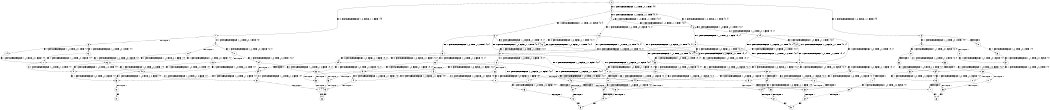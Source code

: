 digraph BCG {
size = "7, 10.5";
center = TRUE;
node [shape = circle];
0 [peripheries = 2];
0 -> 1 [label = "EX !0 !ATOMIC_EXCH_BRANCH (1, +0, FALSE, +1, 1, FALSE) !{0}"];
0 -> 2 [label = "EX !1 !ATOMIC_EXCH_BRANCH (1, +1, TRUE, +0, 1, TRUE) !{0}"];
0 -> 3 [label = "EX !0 !ATOMIC_EXCH_BRANCH (1, +0, FALSE, +1, 1, FALSE) !{0}"];
1 -> 4 [label = "EX !1 !ATOMIC_EXCH_BRANCH (1, +1, TRUE, +0, 1, TRUE) !{0}"];
1 -> 5 [label = "TERMINATE !0"];
2 -> 6 [label = "EX !1 !ATOMIC_EXCH_BRANCH (1, +1, TRUE, +0, 1, FALSE) !{0, 1}"];
2 -> 7 [label = "EX !0 !ATOMIC_EXCH_BRANCH (1, +0, FALSE, +1, 1, TRUE) !{0, 1}"];
2 -> 8 [label = "EX !0 !ATOMIC_EXCH_BRANCH (1, +0, FALSE, +1, 1, TRUE) !{0, 1}"];
3 -> 9 [label = "EX !1 !ATOMIC_EXCH_BRANCH (1, +1, TRUE, +0, 1, TRUE) !{0}"];
3 -> 10 [label = "TERMINATE !0"];
4 -> 11 [label = "EX !1 !ATOMIC_EXCH_BRANCH (1, +1, TRUE, +0, 1, FALSE) !{0, 1}"];
4 -> 12 [label = "TERMINATE !0"];
5 -> 13 [label = "EX !1 !ATOMIC_EXCH_BRANCH (1, +1, TRUE, +0, 1, TRUE) !{1}"];
5 -> 14 [label = "EX !1 !ATOMIC_EXCH_BRANCH (1, +1, TRUE, +0, 1, TRUE) !{1}"];
6 -> 15 [label = "EX !1 !ATOMIC_EXCH_BRANCH (1, +0, TRUE, +1, 2, TRUE) !{0, 1}"];
6 -> 16 [label = "EX !0 !ATOMIC_EXCH_BRANCH (1, +0, FALSE, +1, 1, TRUE) !{0, 1}"];
6 -> 17 [label = "EX !0 !ATOMIC_EXCH_BRANCH (1, +0, FALSE, +1, 1, TRUE) !{0, 1}"];
7 -> 7 [label = "EX !0 !ATOMIC_EXCH_BRANCH (1, +0, FALSE, +1, 1, TRUE) !{0, 1}"];
7 -> 18 [label = "EX !1 !ATOMIC_EXCH_BRANCH (1, +1, TRUE, +0, 1, FALSE) !{0, 1}"];
7 -> 8 [label = "EX !0 !ATOMIC_EXCH_BRANCH (1, +0, FALSE, +1, 1, TRUE) !{0, 1}"];
8 -> 19 [label = "EX !1 !ATOMIC_EXCH_BRANCH (1, +1, TRUE, +0, 1, FALSE) !{0, 1}"];
8 -> 8 [label = "EX !0 !ATOMIC_EXCH_BRANCH (1, +0, FALSE, +1, 1, TRUE) !{0, 1}"];
8 -> 20 [label = "EX !1 !ATOMIC_EXCH_BRANCH (1, +1, TRUE, +0, 1, FALSE) !{0, 1}"];
9 -> 21 [label = "EX !1 !ATOMIC_EXCH_BRANCH (1, +1, TRUE, +0, 1, FALSE) !{0, 1}"];
9 -> 22 [label = "TERMINATE !0"];
10 -> 23 [label = "EX !1 !ATOMIC_EXCH_BRANCH (1, +1, TRUE, +0, 1, TRUE) !{1}"];
11 -> 24 [label = "EX !1 !ATOMIC_EXCH_BRANCH (1, +0, TRUE, +1, 2, TRUE) !{0, 1}"];
11 -> 25 [label = "TERMINATE !0"];
12 -> 26 [label = "EX !1 !ATOMIC_EXCH_BRANCH (1, +1, TRUE, +0, 1, FALSE) !{1}"];
12 -> 27 [label = "EX !1 !ATOMIC_EXCH_BRANCH (1, +1, TRUE, +0, 1, FALSE) !{1}"];
13 -> 26 [label = "EX !1 !ATOMIC_EXCH_BRANCH (1, +1, TRUE, +0, 1, FALSE) !{1}"];
13 -> 27 [label = "EX !1 !ATOMIC_EXCH_BRANCH (1, +1, TRUE, +0, 1, FALSE) !{1}"];
14 -> 27 [label = "EX !1 !ATOMIC_EXCH_BRANCH (1, +1, TRUE, +0, 1, FALSE) !{1}"];
15 -> 28 [label = "EX !1 !ATOMIC_EXCH_BRANCH (1, +0, TRUE, +1, 2, FALSE) !{0, 1}"];
15 -> 29 [label = "EX !0 !ATOMIC_EXCH_BRANCH (1, +0, FALSE, +1, 1, FALSE) !{0, 1}"];
15 -> 30 [label = "EX !0 !ATOMIC_EXCH_BRANCH (1, +0, FALSE, +1, 1, FALSE) !{0, 1}"];
16 -> 16 [label = "EX !0 !ATOMIC_EXCH_BRANCH (1, +0, FALSE, +1, 1, TRUE) !{0, 1}"];
16 -> 31 [label = "EX !1 !ATOMIC_EXCH_BRANCH (1, +0, TRUE, +1, 2, TRUE) !{0, 1}"];
16 -> 17 [label = "EX !0 !ATOMIC_EXCH_BRANCH (1, +0, FALSE, +1, 1, TRUE) !{0, 1}"];
17 -> 32 [label = "EX !1 !ATOMIC_EXCH_BRANCH (1, +0, TRUE, +1, 2, TRUE) !{0, 1}"];
17 -> 17 [label = "EX !0 !ATOMIC_EXCH_BRANCH (1, +0, FALSE, +1, 1, TRUE) !{0, 1}"];
17 -> 33 [label = "EX !1 !ATOMIC_EXCH_BRANCH (1, +0, TRUE, +1, 2, TRUE) !{0, 1}"];
18 -> 16 [label = "EX !0 !ATOMIC_EXCH_BRANCH (1, +0, FALSE, +1, 1, TRUE) !{0, 1}"];
18 -> 31 [label = "EX !1 !ATOMIC_EXCH_BRANCH (1, +0, TRUE, +1, 2, TRUE) !{0, 1}"];
18 -> 17 [label = "EX !0 !ATOMIC_EXCH_BRANCH (1, +0, FALSE, +1, 1, TRUE) !{0, 1}"];
19 -> 34 [label = "EX !0 !ATOMIC_EXCH_BRANCH (1, +0, FALSE, +1, 1, TRUE) !{0, 1}"];
19 -> 32 [label = "EX !1 !ATOMIC_EXCH_BRANCH (1, +0, TRUE, +1, 2, TRUE) !{0, 1}"];
19 -> 17 [label = "EX !0 !ATOMIC_EXCH_BRANCH (1, +0, FALSE, +1, 1, TRUE) !{0, 1}"];
20 -> 32 [label = "EX !1 !ATOMIC_EXCH_BRANCH (1, +0, TRUE, +1, 2, TRUE) !{0, 1}"];
20 -> 17 [label = "EX !0 !ATOMIC_EXCH_BRANCH (1, +0, FALSE, +1, 1, TRUE) !{0, 1}"];
20 -> 33 [label = "EX !1 !ATOMIC_EXCH_BRANCH (1, +0, TRUE, +1, 2, TRUE) !{0, 1}"];
21 -> 35 [label = "EX !1 !ATOMIC_EXCH_BRANCH (1, +0, TRUE, +1, 2, TRUE) !{0, 1}"];
21 -> 36 [label = "TERMINATE !0"];
22 -> 37 [label = "EX !1 !ATOMIC_EXCH_BRANCH (1, +1, TRUE, +0, 1, FALSE) !{1}"];
23 -> 37 [label = "EX !1 !ATOMIC_EXCH_BRANCH (1, +1, TRUE, +0, 1, FALSE) !{1}"];
24 -> 38 [label = "EX !1 !ATOMIC_EXCH_BRANCH (1, +0, TRUE, +1, 2, FALSE) !{0, 1}"];
24 -> 39 [label = "TERMINATE !0"];
25 -> 40 [label = "EX !1 !ATOMIC_EXCH_BRANCH (1, +0, TRUE, +1, 2, TRUE) !{1}"];
25 -> 41 [label = "EX !1 !ATOMIC_EXCH_BRANCH (1, +0, TRUE, +1, 2, TRUE) !{1}"];
26 -> 40 [label = "EX !1 !ATOMIC_EXCH_BRANCH (1, +0, TRUE, +1, 2, TRUE) !{1}"];
26 -> 41 [label = "EX !1 !ATOMIC_EXCH_BRANCH (1, +0, TRUE, +1, 2, TRUE) !{1}"];
27 -> 41 [label = "EX !1 !ATOMIC_EXCH_BRANCH (1, +0, TRUE, +1, 2, TRUE) !{1}"];
28 -> 42 [label = "EX !0 !ATOMIC_EXCH_BRANCH (1, +0, FALSE, +1, 1, FALSE) !{0, 1}"];
28 -> 43 [label = "TERMINATE !1"];
28 -> 44 [label = "EX !0 !ATOMIC_EXCH_BRANCH (1, +0, FALSE, +1, 1, FALSE) !{0, 1}"];
29 -> 38 [label = "EX !1 !ATOMIC_EXCH_BRANCH (1, +0, TRUE, +1, 2, FALSE) !{0, 1}"];
29 -> 39 [label = "TERMINATE !0"];
30 -> 45 [label = "EX !1 !ATOMIC_EXCH_BRANCH (1, +0, TRUE, +1, 2, FALSE) !{0, 1}"];
30 -> 46 [label = "EX !1 !ATOMIC_EXCH_BRANCH (1, +0, TRUE, +1, 2, FALSE) !{0, 1}"];
30 -> 47 [label = "TERMINATE !0"];
31 -> 29 [label = "EX !0 !ATOMIC_EXCH_BRANCH (1, +0, FALSE, +1, 1, FALSE) !{0, 1}"];
31 -> 48 [label = "EX !1 !ATOMIC_EXCH_BRANCH (1, +0, TRUE, +1, 2, FALSE) !{0, 1}"];
31 -> 30 [label = "EX !0 !ATOMIC_EXCH_BRANCH (1, +0, FALSE, +1, 1, FALSE) !{0, 1}"];
32 -> 49 [label = "EX !0 !ATOMIC_EXCH_BRANCH (1, +0, FALSE, +1, 1, FALSE) !{0, 1}"];
32 -> 50 [label = "EX !1 !ATOMIC_EXCH_BRANCH (1, +0, TRUE, +1, 2, FALSE) !{0, 1}"];
32 -> 30 [label = "EX !0 !ATOMIC_EXCH_BRANCH (1, +0, FALSE, +1, 1, FALSE) !{0, 1}"];
33 -> 50 [label = "EX !1 !ATOMIC_EXCH_BRANCH (1, +0, TRUE, +1, 2, FALSE) !{0, 1}"];
33 -> 30 [label = "EX !0 !ATOMIC_EXCH_BRANCH (1, +0, FALSE, +1, 1, FALSE) !{0, 1}"];
33 -> 51 [label = "EX !1 !ATOMIC_EXCH_BRANCH (1, +0, TRUE, +1, 2, FALSE) !{0, 1}"];
34 -> 34 [label = "EX !0 !ATOMIC_EXCH_BRANCH (1, +0, FALSE, +1, 1, TRUE) !{0, 1}"];
34 -> 32 [label = "EX !1 !ATOMIC_EXCH_BRANCH (1, +0, TRUE, +1, 2, TRUE) !{0, 1}"];
34 -> 17 [label = "EX !0 !ATOMIC_EXCH_BRANCH (1, +0, FALSE, +1, 1, TRUE) !{0, 1}"];
35 -> 52 [label = "EX !1 !ATOMIC_EXCH_BRANCH (1, +0, TRUE, +1, 2, FALSE) !{0, 1}"];
35 -> 53 [label = "TERMINATE !0"];
36 -> 54 [label = "EX !1 !ATOMIC_EXCH_BRANCH (1, +0, TRUE, +1, 2, TRUE) !{1}"];
37 -> 54 [label = "EX !1 !ATOMIC_EXCH_BRANCH (1, +0, TRUE, +1, 2, TRUE) !{1}"];
38 -> 55 [label = "TERMINATE !0"];
38 -> 56 [label = "TERMINATE !1"];
39 -> 57 [label = "EX !1 !ATOMIC_EXCH_BRANCH (1, +0, TRUE, +1, 2, FALSE) !{1}"];
39 -> 58 [label = "EX !1 !ATOMIC_EXCH_BRANCH (1, +0, TRUE, +1, 2, FALSE) !{1}"];
40 -> 57 [label = "EX !1 !ATOMIC_EXCH_BRANCH (1, +0, TRUE, +1, 2, FALSE) !{1}"];
40 -> 58 [label = "EX !1 !ATOMIC_EXCH_BRANCH (1, +0, TRUE, +1, 2, FALSE) !{1}"];
41 -> 58 [label = "EX !1 !ATOMIC_EXCH_BRANCH (1, +0, TRUE, +1, 2, FALSE) !{1}"];
42 -> 55 [label = "TERMINATE !0"];
42 -> 56 [label = "TERMINATE !1"];
43 -> 59 [label = "EX !0 !ATOMIC_EXCH_BRANCH (1, +0, FALSE, +1, 1, FALSE) !{0}"];
43 -> 60 [label = "EX !0 !ATOMIC_EXCH_BRANCH (1, +0, FALSE, +1, 1, FALSE) !{0}"];
44 -> 61 [label = "TERMINATE !0"];
44 -> 62 [label = "TERMINATE !1"];
45 -> 63 [label = "TERMINATE !0"];
45 -> 64 [label = "TERMINATE !1"];
46 -> 61 [label = "TERMINATE !0"];
46 -> 62 [label = "TERMINATE !1"];
47 -> 65 [label = "EX !1 !ATOMIC_EXCH_BRANCH (1, +0, TRUE, +1, 2, FALSE) !{1}"];
48 -> 42 [label = "EX !0 !ATOMIC_EXCH_BRANCH (1, +0, FALSE, +1, 1, FALSE) !{0, 1}"];
48 -> 66 [label = "TERMINATE !1"];
48 -> 44 [label = "EX !0 !ATOMIC_EXCH_BRANCH (1, +0, FALSE, +1, 1, FALSE) !{0, 1}"];
49 -> 45 [label = "EX !1 !ATOMIC_EXCH_BRANCH (1, +0, TRUE, +1, 2, FALSE) !{0, 1}"];
49 -> 67 [label = "TERMINATE !0"];
50 -> 68 [label = "EX !0 !ATOMIC_EXCH_BRANCH (1, +0, FALSE, +1, 1, FALSE) !{0, 1}"];
50 -> 69 [label = "TERMINATE !1"];
50 -> 44 [label = "EX !0 !ATOMIC_EXCH_BRANCH (1, +0, FALSE, +1, 1, FALSE) !{0, 1}"];
51 -> 44 [label = "EX !0 !ATOMIC_EXCH_BRANCH (1, +0, FALSE, +1, 1, FALSE) !{0, 1}"];
51 -> 70 [label = "TERMINATE !1"];
52 -> 71 [label = "TERMINATE !0"];
52 -> 72 [label = "TERMINATE !1"];
53 -> 73 [label = "EX !1 !ATOMIC_EXCH_BRANCH (1, +0, TRUE, +1, 2, FALSE) !{1}"];
54 -> 73 [label = "EX !1 !ATOMIC_EXCH_BRANCH (1, +0, TRUE, +1, 2, FALSE) !{1}"];
55 -> 74 [label = "TERMINATE !1"];
56 -> 75 [label = "TERMINATE !0"];
57 -> 74 [label = "TERMINATE !1"];
58 -> 76 [label = "TERMINATE !1"];
59 -> 75 [label = "TERMINATE !0"];
60 -> 77 [label = "TERMINATE !0"];
61 -> 78 [label = "TERMINATE !1"];
62 -> 79 [label = "TERMINATE !0"];
63 -> 80 [label = "TERMINATE !1"];
64 -> 81 [label = "TERMINATE !0"];
65 -> 78 [label = "TERMINATE !1"];
66 -> 59 [label = "EX !0 !ATOMIC_EXCH_BRANCH (1, +0, FALSE, +1, 1, FALSE) !{0}"];
66 -> 60 [label = "EX !0 !ATOMIC_EXCH_BRANCH (1, +0, FALSE, +1, 1, FALSE) !{0}"];
67 -> 82 [label = "EX !1 !ATOMIC_EXCH_BRANCH (1, +0, TRUE, +1, 2, FALSE) !{1}"];
68 -> 63 [label = "TERMINATE !0"];
68 -> 64 [label = "TERMINATE !1"];
69 -> 83 [label = "EX !0 !ATOMIC_EXCH_BRANCH (1, +0, FALSE, +1, 1, FALSE) !{0}"];
70 -> 84 [label = "EX !0 !ATOMIC_EXCH_BRANCH (1, +0, FALSE, +1, 1, FALSE) !{0}"];
71 -> 85 [label = "TERMINATE !1"];
72 -> 77 [label = "TERMINATE !0"];
73 -> 85 [label = "TERMINATE !1"];
74 -> 86 [label = "exit"];
75 -> 86 [label = "exit"];
76 -> 87 [label = "exit"];
77 -> 88 [label = "exit"];
78 -> 89 [label = "exit"];
79 -> 89 [label = "exit"];
80 -> 90 [label = "exit"];
81 -> 90 [label = "exit"];
82 -> 80 [label = "TERMINATE !1"];
83 -> 81 [label = "TERMINATE !0"];
84 -> 79 [label = "TERMINATE !0"];
85 -> 88 [label = "exit"];
}
